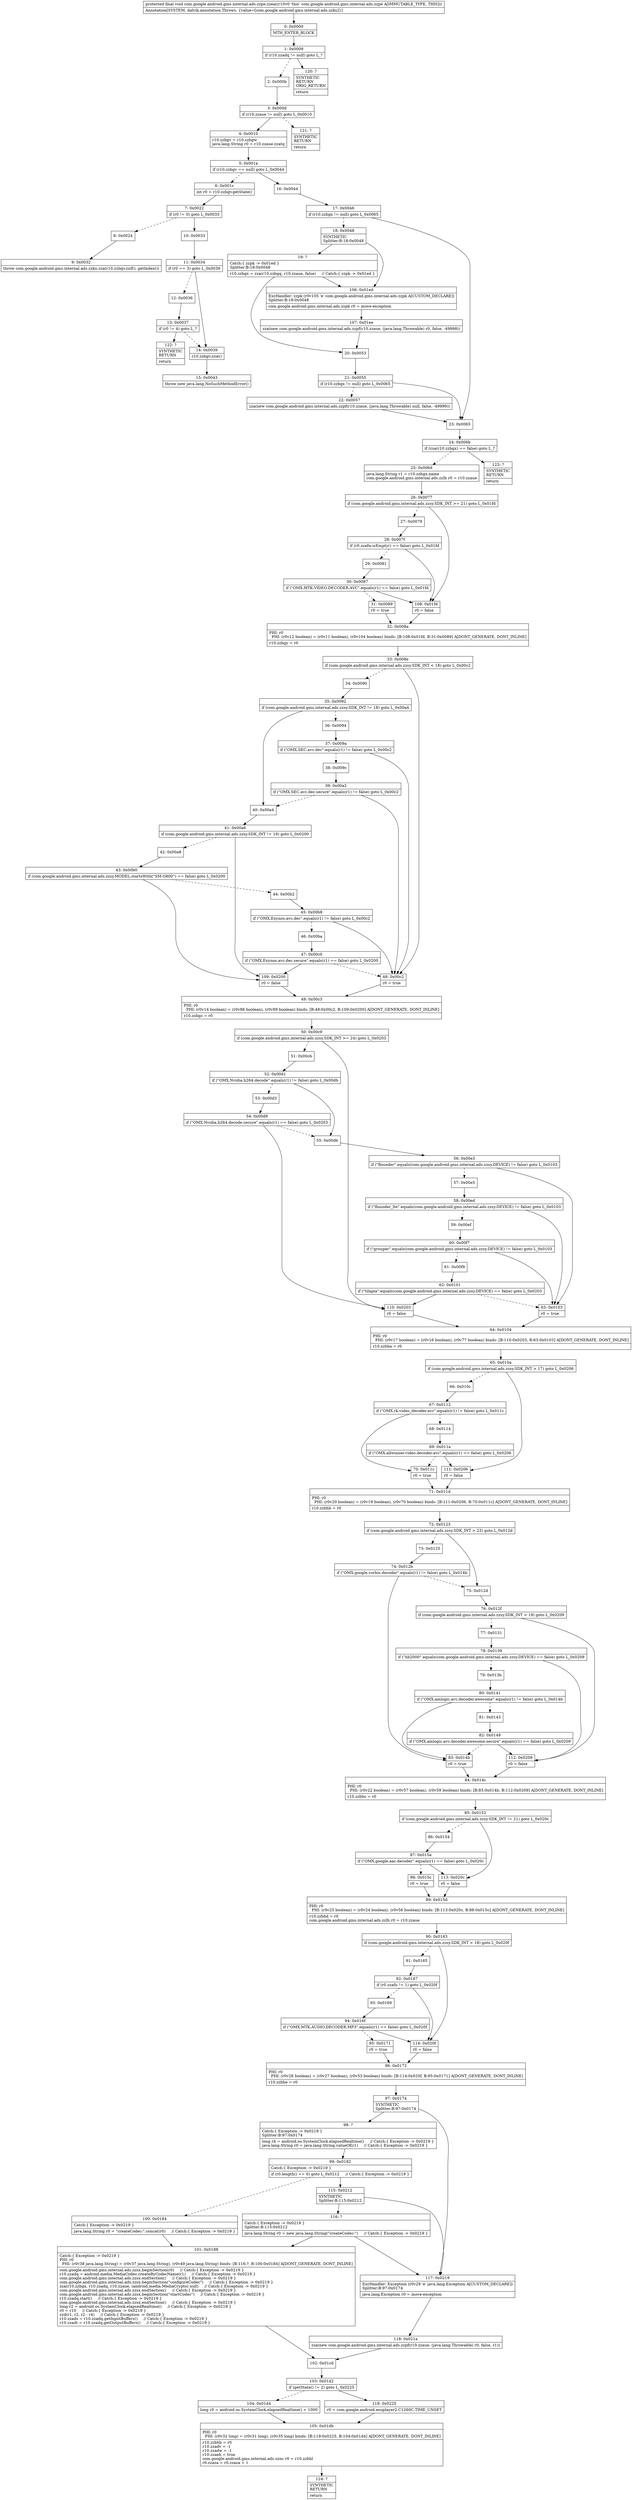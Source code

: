 digraph "CFG forcom.google.android.gms.internal.ads.zzpe.zzea()V" {
Node_0 [shape=record,label="{0\:\ 0x0000|MTH_ENTER_BLOCK\l}"];
Node_1 [shape=record,label="{1\:\ 0x0009|if (r10.zzadq != null) goto L_?\l}"];
Node_2 [shape=record,label="{2\:\ 0x000b}"];
Node_3 [shape=record,label="{3\:\ 0x000d|if (r10.zzaue != null) goto L_0x0010\l}"];
Node_4 [shape=record,label="{4\:\ 0x0010|r10.zzbgv = r10.zzbgw\ljava.lang.String r0 = r10.zzaue.zzatq\l}"];
Node_5 [shape=record,label="{5\:\ 0x001a|if (r10.zzbgv == null) goto L_0x0044\l}"];
Node_6 [shape=record,label="{6\:\ 0x001c|int r0 = r10.zzbgv.getState()\l}"];
Node_7 [shape=record,label="{7\:\ 0x0022|if (r0 != 0) goto L_0x0033\l}"];
Node_8 [shape=record,label="{8\:\ 0x0024}"];
Node_9 [shape=record,label="{9\:\ 0x0032|throw com.google.android.gms.internal.ads.zzku.zza(r10.zzbgv.zzif(), getIndex())\l}"];
Node_10 [shape=record,label="{10\:\ 0x0033}"];
Node_11 [shape=record,label="{11\:\ 0x0034|if (r0 == 3) goto L_0x0039\l}"];
Node_12 [shape=record,label="{12\:\ 0x0036}"];
Node_13 [shape=record,label="{13\:\ 0x0037|if (r0 != 4) goto L_?\l}"];
Node_14 [shape=record,label="{14\:\ 0x0039|r10.zzbgv.zzie()\l}"];
Node_15 [shape=record,label="{15\:\ 0x0043|throw new java.lang.NoSuchMethodError()\l}"];
Node_16 [shape=record,label="{16\:\ 0x0044}"];
Node_17 [shape=record,label="{17\:\ 0x0046|if (r10.zzbgx != null) goto L_0x0065\l}"];
Node_18 [shape=record,label="{18\:\ 0x0048|SYNTHETIC\lSplitter:B:18:0x0048\l}"];
Node_19 [shape=record,label="{19\:\ ?|Catch:\{ zzpk \-\> 0x01ed \}\lSplitter:B:18:0x0048\l|r10.zzbgx = zza(r10.zzbgq, r10.zzaue, false)     \/\/ Catch:\{ zzpk \-\> 0x01ed \}\l}"];
Node_20 [shape=record,label="{20\:\ 0x0053}"];
Node_21 [shape=record,label="{21\:\ 0x0055|if (r10.zzbgx != null) goto L_0x0065\l}"];
Node_22 [shape=record,label="{22\:\ 0x0057|zza(new com.google.android.gms.internal.ads.zzpf(r10.zzaue, (java.lang.Throwable) null, false, \-49999))\l}"];
Node_23 [shape=record,label="{23\:\ 0x0065}"];
Node_24 [shape=record,label="{24\:\ 0x006b|if (zza(r10.zzbgx) == false) goto L_?\l}"];
Node_25 [shape=record,label="{25\:\ 0x006d|java.lang.String r1 = r10.zzbgx.name\lcom.google.android.gms.internal.ads.zzlh r0 = r10.zzaue\l}"];
Node_26 [shape=record,label="{26\:\ 0x0077|if (com.google.android.gms.internal.ads.zzsy.SDK_INT \>= 21) goto L_0x01fd\l}"];
Node_27 [shape=record,label="{27\:\ 0x0079}"];
Node_28 [shape=record,label="{28\:\ 0x007f|if (r0.zzafw.isEmpty() == false) goto L_0x01fd\l}"];
Node_29 [shape=record,label="{29\:\ 0x0081}"];
Node_30 [shape=record,label="{30\:\ 0x0087|if (\"OMX.MTK.VIDEO.DECODER.AVC\".equals(r1) == false) goto L_0x01fd\l}"];
Node_31 [shape=record,label="{31\:\ 0x0089|r0 = true\l}"];
Node_32 [shape=record,label="{32\:\ 0x008a|PHI: r0 \l  PHI: (r0v12 boolean) = (r0v11 boolean), (r0v104 boolean) binds: [B:108:0x01fd, B:31:0x0089] A[DONT_GENERATE, DONT_INLINE]\l|r10.zzbgy = r0\l}"];
Node_33 [shape=record,label="{33\:\ 0x008e|if (com.google.android.gms.internal.ads.zzsy.SDK_INT \< 18) goto L_0x00c2\l}"];
Node_34 [shape=record,label="{34\:\ 0x0090}"];
Node_35 [shape=record,label="{35\:\ 0x0092|if (com.google.android.gms.internal.ads.zzsy.SDK_INT != 18) goto L_0x00a4\l}"];
Node_36 [shape=record,label="{36\:\ 0x0094}"];
Node_37 [shape=record,label="{37\:\ 0x009a|if (\"OMX.SEC.avc.dec\".equals(r1) != false) goto L_0x00c2\l}"];
Node_38 [shape=record,label="{38\:\ 0x009c}"];
Node_39 [shape=record,label="{39\:\ 0x00a2|if (\"OMX.SEC.avc.dec.secure\".equals(r1) != false) goto L_0x00c2\l}"];
Node_40 [shape=record,label="{40\:\ 0x00a4}"];
Node_41 [shape=record,label="{41\:\ 0x00a6|if (com.google.android.gms.internal.ads.zzsy.SDK_INT != 19) goto L_0x0200\l}"];
Node_42 [shape=record,label="{42\:\ 0x00a8}"];
Node_43 [shape=record,label="{43\:\ 0x00b0|if (com.google.android.gms.internal.ads.zzsy.MODEL.startsWith(\"SM\-G800\") == false) goto L_0x0200\l}"];
Node_44 [shape=record,label="{44\:\ 0x00b2}"];
Node_45 [shape=record,label="{45\:\ 0x00b8|if (\"OMX.Exynos.avc.dec\".equals(r1) != false) goto L_0x00c2\l}"];
Node_46 [shape=record,label="{46\:\ 0x00ba}"];
Node_47 [shape=record,label="{47\:\ 0x00c0|if (\"OMX.Exynos.avc.dec.secure\".equals(r1) == false) goto L_0x0200\l}"];
Node_48 [shape=record,label="{48\:\ 0x00c2|r0 = true\l}"];
Node_49 [shape=record,label="{49\:\ 0x00c3|PHI: r0 \l  PHI: (r0v14 boolean) = (r0v86 boolean), (r0v89 boolean) binds: [B:48:0x00c2, B:109:0x0200] A[DONT_GENERATE, DONT_INLINE]\l|r10.zzbgz = r0\l}"];
Node_50 [shape=record,label="{50\:\ 0x00c9|if (com.google.android.gms.internal.ads.zzsy.SDK_INT \>= 24) goto L_0x0203\l}"];
Node_51 [shape=record,label="{51\:\ 0x00cb}"];
Node_52 [shape=record,label="{52\:\ 0x00d1|if (\"OMX.Nvidia.h264.decode\".equals(r1) != false) goto L_0x00db\l}"];
Node_53 [shape=record,label="{53\:\ 0x00d3}"];
Node_54 [shape=record,label="{54\:\ 0x00d9|if (\"OMX.Nvidia.h264.decode.secure\".equals(r1) == false) goto L_0x0203\l}"];
Node_55 [shape=record,label="{55\:\ 0x00db}"];
Node_56 [shape=record,label="{56\:\ 0x00e3|if (\"flounder\".equals(com.google.android.gms.internal.ads.zzsy.DEVICE) != false) goto L_0x0103\l}"];
Node_57 [shape=record,label="{57\:\ 0x00e5}"];
Node_58 [shape=record,label="{58\:\ 0x00ed|if (\"flounder_lte\".equals(com.google.android.gms.internal.ads.zzsy.DEVICE) != false) goto L_0x0103\l}"];
Node_59 [shape=record,label="{59\:\ 0x00ef}"];
Node_60 [shape=record,label="{60\:\ 0x00f7|if (\"grouper\".equals(com.google.android.gms.internal.ads.zzsy.DEVICE) != false) goto L_0x0103\l}"];
Node_61 [shape=record,label="{61\:\ 0x00f9}"];
Node_62 [shape=record,label="{62\:\ 0x0101|if (\"tilapia\".equals(com.google.android.gms.internal.ads.zzsy.DEVICE) == false) goto L_0x0203\l}"];
Node_63 [shape=record,label="{63\:\ 0x0103|r0 = true\l}"];
Node_64 [shape=record,label="{64\:\ 0x0104|PHI: r0 \l  PHI: (r0v17 boolean) = (r0v16 boolean), (r0v77 boolean) binds: [B:110:0x0203, B:63:0x0103] A[DONT_GENERATE, DONT_INLINE]\l|r10.zzbha = r0\l}"];
Node_65 [shape=record,label="{65\:\ 0x010a|if (com.google.android.gms.internal.ads.zzsy.SDK_INT \> 17) goto L_0x0206\l}"];
Node_66 [shape=record,label="{66\:\ 0x010c}"];
Node_67 [shape=record,label="{67\:\ 0x0112|if (\"OMX.rk.video_decoder.avc\".equals(r1) != false) goto L_0x011c\l}"];
Node_68 [shape=record,label="{68\:\ 0x0114}"];
Node_69 [shape=record,label="{69\:\ 0x011a|if (\"OMX.allwinner.video.decoder.avc\".equals(r1) == false) goto L_0x0206\l}"];
Node_70 [shape=record,label="{70\:\ 0x011c|r0 = true\l}"];
Node_71 [shape=record,label="{71\:\ 0x011d|PHI: r0 \l  PHI: (r0v20 boolean) = (r0v19 boolean), (r0v70 boolean) binds: [B:111:0x0206, B:70:0x011c] A[DONT_GENERATE, DONT_INLINE]\l|r10.zzbhb = r0\l}"];
Node_72 [shape=record,label="{72\:\ 0x0123|if (com.google.android.gms.internal.ads.zzsy.SDK_INT \> 23) goto L_0x012d\l}"];
Node_73 [shape=record,label="{73\:\ 0x0125}"];
Node_74 [shape=record,label="{74\:\ 0x012b|if (\"OMX.google.vorbis.decoder\".equals(r1) != false) goto L_0x014b\l}"];
Node_75 [shape=record,label="{75\:\ 0x012d}"];
Node_76 [shape=record,label="{76\:\ 0x012f|if (com.google.android.gms.internal.ads.zzsy.SDK_INT \> 19) goto L_0x0209\l}"];
Node_77 [shape=record,label="{77\:\ 0x0131}"];
Node_78 [shape=record,label="{78\:\ 0x0139|if (\"hb2000\".equals(com.google.android.gms.internal.ads.zzsy.DEVICE) == false) goto L_0x0209\l}"];
Node_79 [shape=record,label="{79\:\ 0x013b}"];
Node_80 [shape=record,label="{80\:\ 0x0141|if (\"OMX.amlogic.avc.decoder.awesome\".equals(r1) != false) goto L_0x014b\l}"];
Node_81 [shape=record,label="{81\:\ 0x0143}"];
Node_82 [shape=record,label="{82\:\ 0x0149|if (\"OMX.amlogic.avc.decoder.awesome.secure\".equals(r1) == false) goto L_0x0209\l}"];
Node_83 [shape=record,label="{83\:\ 0x014b|r0 = true\l}"];
Node_84 [shape=record,label="{84\:\ 0x014c|PHI: r0 \l  PHI: (r0v22 boolean) = (r0v57 boolean), (r0v59 boolean) binds: [B:83:0x014b, B:112:0x0209] A[DONT_GENERATE, DONT_INLINE]\l|r10.zzbhc = r0\l}"];
Node_85 [shape=record,label="{85\:\ 0x0152|if (com.google.android.gms.internal.ads.zzsy.SDK_INT != 21) goto L_0x020c\l}"];
Node_86 [shape=record,label="{86\:\ 0x0154}"];
Node_87 [shape=record,label="{87\:\ 0x015a|if (\"OMX.google.aac.decoder\".equals(r1) == false) goto L_0x020c\l}"];
Node_88 [shape=record,label="{88\:\ 0x015c|r0 = true\l}"];
Node_89 [shape=record,label="{89\:\ 0x015d|PHI: r0 \l  PHI: (r0v25 boolean) = (r0v24 boolean), (r0v56 boolean) binds: [B:113:0x020c, B:88:0x015c] A[DONT_GENERATE, DONT_INLINE]\l|r10.zzbhd = r0\lcom.google.android.gms.internal.ads.zzlh r0 = r10.zzaue\l}"];
Node_90 [shape=record,label="{90\:\ 0x0163|if (com.google.android.gms.internal.ads.zzsy.SDK_INT \> 18) goto L_0x020f\l}"];
Node_91 [shape=record,label="{91\:\ 0x0165}"];
Node_92 [shape=record,label="{92\:\ 0x0167|if (r0.zzafu != 1) goto L_0x020f\l}"];
Node_93 [shape=record,label="{93\:\ 0x0169}"];
Node_94 [shape=record,label="{94\:\ 0x016f|if (\"OMX.MTK.AUDIO.DECODER.MP3\".equals(r1) == false) goto L_0x020f\l}"];
Node_95 [shape=record,label="{95\:\ 0x0171|r0 = true\l}"];
Node_96 [shape=record,label="{96\:\ 0x0172|PHI: r0 \l  PHI: (r0v28 boolean) = (r0v27 boolean), (r0v53 boolean) binds: [B:114:0x020f, B:95:0x0171] A[DONT_GENERATE, DONT_INLINE]\l|r10.zzbhe = r0\l}"];
Node_97 [shape=record,label="{97\:\ 0x0174|SYNTHETIC\lSplitter:B:97:0x0174\l}"];
Node_98 [shape=record,label="{98\:\ ?|Catch:\{ Exception \-\> 0x0219 \}\lSplitter:B:97:0x0174\l|long r4 = android.os.SystemClock.elapsedRealtime()     \/\/ Catch:\{ Exception \-\> 0x0219 \}\ljava.lang.String r0 = java.lang.String.valueOf(r1)     \/\/ Catch:\{ Exception \-\> 0x0219 \}\l}"];
Node_99 [shape=record,label="{99\:\ 0x0182|Catch:\{ Exception \-\> 0x0219 \}\l|if (r0.length() == 0) goto L_0x0212     \/\/ Catch:\{ Exception \-\> 0x0219 \}\l}"];
Node_100 [shape=record,label="{100\:\ 0x0184|Catch:\{ Exception \-\> 0x0219 \}\l|java.lang.String r0 = \"createCodec:\".concat(r0)     \/\/ Catch:\{ Exception \-\> 0x0219 \}\l}"];
Node_101 [shape=record,label="{101\:\ 0x0188|Catch:\{ Exception \-\> 0x0219 \}\lPHI: r0 \l  PHI: (r0v38 java.lang.String) = (r0v37 java.lang.String), (r0v49 java.lang.String) binds: [B:116:?, B:100:0x0184] A[DONT_GENERATE, DONT_INLINE]\l|com.google.android.gms.internal.ads.zzsx.beginSection(r0)     \/\/ Catch:\{ Exception \-\> 0x0219 \}\lr10.zzadq = android.media.MediaCodec.createByCodecName(r1)     \/\/ Catch:\{ Exception \-\> 0x0219 \}\lcom.google.android.gms.internal.ads.zzsx.endSection()     \/\/ Catch:\{ Exception \-\> 0x0219 \}\lcom.google.android.gms.internal.ads.zzsx.beginSection(\"configureCodec\")     \/\/ Catch:\{ Exception \-\> 0x0219 \}\lzza(r10.zzbgx, r10.zzadq, r10.zzaue, (android.media.MediaCrypto) null)     \/\/ Catch:\{ Exception \-\> 0x0219 \}\lcom.google.android.gms.internal.ads.zzsx.endSection()     \/\/ Catch:\{ Exception \-\> 0x0219 \}\lcom.google.android.gms.internal.ads.zzsx.beginSection(\"startCodec\")     \/\/ Catch:\{ Exception \-\> 0x0219 \}\lr10.zzadq.start()     \/\/ Catch:\{ Exception \-\> 0x0219 \}\lcom.google.android.gms.internal.ads.zzsx.endSection()     \/\/ Catch:\{ Exception \-\> 0x0219 \}\llong r2 = android.os.SystemClock.elapsedRealtime()     \/\/ Catch:\{ Exception \-\> 0x0219 \}\lr0 = r10     \/\/ Catch:\{ Exception \-\> 0x0219 \}\lzzd(r1, r2, r2 \- r4)     \/\/ Catch:\{ Exception \-\> 0x0219 \}\lr10.zzads = r10.zzadq.getInputBuffers()     \/\/ Catch:\{ Exception \-\> 0x0219 \}\lr10.zzadt = r10.zzadq.getOutputBuffers()     \/\/ Catch:\{ Exception \-\> 0x0219 \}\l}"];
Node_102 [shape=record,label="{102\:\ 0x01cd}"];
Node_103 [shape=record,label="{103\:\ 0x01d2|if (getState() != 2) goto L_0x0225\l}"];
Node_104 [shape=record,label="{104\:\ 0x01d4|long r0 = android.os.SystemClock.elapsedRealtime() + 1000\l}"];
Node_105 [shape=record,label="{105\:\ 0x01db|PHI: r0 \l  PHI: (r0v32 long) = (r0v31 long), (r0v35 long) binds: [B:119:0x0225, B:104:0x01d4] A[DONT_GENERATE, DONT_INLINE]\l|r10.zzbhh = r0\lr10.zzadv = \-1\lr10.zzadw = \-1\lr10.zzaeh = true\lcom.google.android.gms.internal.ads.zznc r0 = r10.zzbhl\lr0.zzaza = r0.zzaza + 1\l}"];
Node_106 [shape=record,label="{106\:\ 0x01ed|ExcHandler: zzpk (r0v105 'e' com.google.android.gms.internal.ads.zzpk A[CUSTOM_DECLARE])\lSplitter:B:18:0x0048\l|com.google.android.gms.internal.ads.zzpk r0 = move\-exception\l}"];
Node_107 [shape=record,label="{107\:\ 0x01ee|zza(new com.google.android.gms.internal.ads.zzpf(r10.zzaue, (java.lang.Throwable) r0, false, \-49998))\l}"];
Node_108 [shape=record,label="{108\:\ 0x01fd|r0 = false\l}"];
Node_109 [shape=record,label="{109\:\ 0x0200|r0 = false\l}"];
Node_110 [shape=record,label="{110\:\ 0x0203|r0 = false\l}"];
Node_111 [shape=record,label="{111\:\ 0x0206|r0 = false\l}"];
Node_112 [shape=record,label="{112\:\ 0x0209|r0 = false\l}"];
Node_113 [shape=record,label="{113\:\ 0x020c|r0 = false\l}"];
Node_114 [shape=record,label="{114\:\ 0x020f|r0 = false\l}"];
Node_115 [shape=record,label="{115\:\ 0x0212|SYNTHETIC\lSplitter:B:115:0x0212\l}"];
Node_116 [shape=record,label="{116\:\ ?|Catch:\{ Exception \-\> 0x0219 \}\lSplitter:B:115:0x0212\l|java.lang.String r0 = new java.lang.String(\"createCodec:\")     \/\/ Catch:\{ Exception \-\> 0x0219 \}\l}"];
Node_117 [shape=record,label="{117\:\ 0x0219|ExcHandler: Exception (r0v29 'e' java.lang.Exception A[CUSTOM_DECLARE])\lSplitter:B:97:0x0174\l|java.lang.Exception r0 = move\-exception\l}"];
Node_118 [shape=record,label="{118\:\ 0x021a|zza(new com.google.android.gms.internal.ads.zzpf(r10.zzaue, (java.lang.Throwable) r0, false, r1))\l}"];
Node_119 [shape=record,label="{119\:\ 0x0225|r0 = com.google.android.exoplayer2.C1260C.TIME_UNSET\l}"];
Node_120 [shape=record,label="{120\:\ ?|SYNTHETIC\lRETURN\lORIG_RETURN\l|return\l}"];
Node_121 [shape=record,label="{121\:\ ?|SYNTHETIC\lRETURN\l|return\l}"];
Node_122 [shape=record,label="{122\:\ ?|SYNTHETIC\lRETURN\l|return\l}"];
Node_123 [shape=record,label="{123\:\ ?|SYNTHETIC\lRETURN\l|return\l}"];
Node_124 [shape=record,label="{124\:\ ?|SYNTHETIC\lRETURN\l|return\l}"];
MethodNode[shape=record,label="{protected final void com.google.android.gms.internal.ads.zzpe.zzea((r10v0 'this' com.google.android.gms.internal.ads.zzpe A[IMMUTABLE_TYPE, THIS]))  | Annotation[SYSTEM, dalvik.annotation.Throws, \{value=[com.google.android.gms.internal.ads.zzku]\}]\l}"];
MethodNode -> Node_0;
Node_0 -> Node_1;
Node_1 -> Node_2[style=dashed];
Node_1 -> Node_120;
Node_2 -> Node_3;
Node_3 -> Node_4;
Node_3 -> Node_121[style=dashed];
Node_4 -> Node_5;
Node_5 -> Node_6[style=dashed];
Node_5 -> Node_16;
Node_6 -> Node_7;
Node_7 -> Node_8[style=dashed];
Node_7 -> Node_10;
Node_8 -> Node_9;
Node_10 -> Node_11;
Node_11 -> Node_12[style=dashed];
Node_11 -> Node_14;
Node_12 -> Node_13;
Node_13 -> Node_14[style=dashed];
Node_13 -> Node_122;
Node_14 -> Node_15;
Node_16 -> Node_17;
Node_17 -> Node_18[style=dashed];
Node_17 -> Node_23;
Node_18 -> Node_19;
Node_18 -> Node_106;
Node_19 -> Node_20;
Node_19 -> Node_106;
Node_20 -> Node_21;
Node_21 -> Node_22[style=dashed];
Node_21 -> Node_23;
Node_22 -> Node_23;
Node_23 -> Node_24;
Node_24 -> Node_25[style=dashed];
Node_24 -> Node_123;
Node_25 -> Node_26;
Node_26 -> Node_27[style=dashed];
Node_26 -> Node_108;
Node_27 -> Node_28;
Node_28 -> Node_29[style=dashed];
Node_28 -> Node_108;
Node_29 -> Node_30;
Node_30 -> Node_31[style=dashed];
Node_30 -> Node_108;
Node_31 -> Node_32;
Node_32 -> Node_33;
Node_33 -> Node_34[style=dashed];
Node_33 -> Node_48;
Node_34 -> Node_35;
Node_35 -> Node_36[style=dashed];
Node_35 -> Node_40;
Node_36 -> Node_37;
Node_37 -> Node_38[style=dashed];
Node_37 -> Node_48;
Node_38 -> Node_39;
Node_39 -> Node_40[style=dashed];
Node_39 -> Node_48;
Node_40 -> Node_41;
Node_41 -> Node_42[style=dashed];
Node_41 -> Node_109;
Node_42 -> Node_43;
Node_43 -> Node_44[style=dashed];
Node_43 -> Node_109;
Node_44 -> Node_45;
Node_45 -> Node_46[style=dashed];
Node_45 -> Node_48;
Node_46 -> Node_47;
Node_47 -> Node_48[style=dashed];
Node_47 -> Node_109;
Node_48 -> Node_49;
Node_49 -> Node_50;
Node_50 -> Node_51[style=dashed];
Node_50 -> Node_110;
Node_51 -> Node_52;
Node_52 -> Node_53[style=dashed];
Node_52 -> Node_55;
Node_53 -> Node_54;
Node_54 -> Node_55[style=dashed];
Node_54 -> Node_110;
Node_55 -> Node_56;
Node_56 -> Node_57[style=dashed];
Node_56 -> Node_63;
Node_57 -> Node_58;
Node_58 -> Node_59[style=dashed];
Node_58 -> Node_63;
Node_59 -> Node_60;
Node_60 -> Node_61[style=dashed];
Node_60 -> Node_63;
Node_61 -> Node_62;
Node_62 -> Node_63[style=dashed];
Node_62 -> Node_110;
Node_63 -> Node_64;
Node_64 -> Node_65;
Node_65 -> Node_66[style=dashed];
Node_65 -> Node_111;
Node_66 -> Node_67;
Node_67 -> Node_68[style=dashed];
Node_67 -> Node_70;
Node_68 -> Node_69;
Node_69 -> Node_70[style=dashed];
Node_69 -> Node_111;
Node_70 -> Node_71;
Node_71 -> Node_72;
Node_72 -> Node_73[style=dashed];
Node_72 -> Node_75;
Node_73 -> Node_74;
Node_74 -> Node_75[style=dashed];
Node_74 -> Node_83;
Node_75 -> Node_76;
Node_76 -> Node_77[style=dashed];
Node_76 -> Node_112;
Node_77 -> Node_78;
Node_78 -> Node_79[style=dashed];
Node_78 -> Node_112;
Node_79 -> Node_80;
Node_80 -> Node_81[style=dashed];
Node_80 -> Node_83;
Node_81 -> Node_82;
Node_82 -> Node_83[style=dashed];
Node_82 -> Node_112;
Node_83 -> Node_84;
Node_84 -> Node_85;
Node_85 -> Node_86[style=dashed];
Node_85 -> Node_113;
Node_86 -> Node_87;
Node_87 -> Node_88[style=dashed];
Node_87 -> Node_113;
Node_88 -> Node_89;
Node_89 -> Node_90;
Node_90 -> Node_91[style=dashed];
Node_90 -> Node_114;
Node_91 -> Node_92;
Node_92 -> Node_93[style=dashed];
Node_92 -> Node_114;
Node_93 -> Node_94;
Node_94 -> Node_95[style=dashed];
Node_94 -> Node_114;
Node_95 -> Node_96;
Node_96 -> Node_97;
Node_97 -> Node_98;
Node_97 -> Node_117;
Node_98 -> Node_99;
Node_99 -> Node_100[style=dashed];
Node_99 -> Node_115;
Node_100 -> Node_101;
Node_101 -> Node_102;
Node_102 -> Node_103;
Node_103 -> Node_104[style=dashed];
Node_103 -> Node_119;
Node_104 -> Node_105;
Node_105 -> Node_124;
Node_106 -> Node_107;
Node_107 -> Node_20;
Node_108 -> Node_32;
Node_109 -> Node_49;
Node_110 -> Node_64;
Node_111 -> Node_71;
Node_112 -> Node_84;
Node_113 -> Node_89;
Node_114 -> Node_96;
Node_115 -> Node_116;
Node_115 -> Node_117;
Node_116 -> Node_117;
Node_116 -> Node_101;
Node_117 -> Node_118;
Node_118 -> Node_102;
Node_119 -> Node_105;
}

